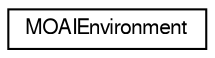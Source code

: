 digraph G
{
  edge [fontname="FreeSans",fontsize="10",labelfontname="FreeSans",labelfontsize="10"];
  node [fontname="FreeSans",fontsize="10",shape=record];
  rankdir=LR;
  Node1 [label="MOAIEnvironment",height=0.2,width=0.4,color="black", fillcolor="white", style="filled",URL="$class_m_o_a_i_environment.html"];
}

